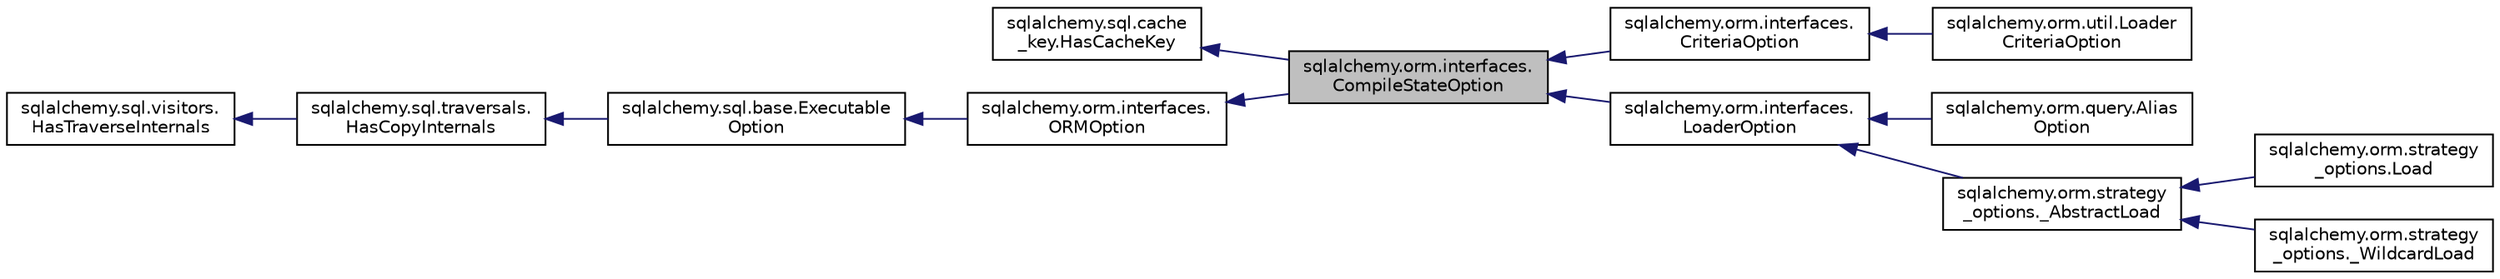 digraph "sqlalchemy.orm.interfaces.CompileStateOption"
{
 // LATEX_PDF_SIZE
  edge [fontname="Helvetica",fontsize="10",labelfontname="Helvetica",labelfontsize="10"];
  node [fontname="Helvetica",fontsize="10",shape=record];
  rankdir="LR";
  Node1 [label="sqlalchemy.orm.interfaces.\lCompileStateOption",height=0.2,width=0.4,color="black", fillcolor="grey75", style="filled", fontcolor="black",tooltip=" "];
  Node2 -> Node1 [dir="back",color="midnightblue",fontsize="10",style="solid",fontname="Helvetica"];
  Node2 [label="sqlalchemy.sql.cache\l_key.HasCacheKey",height=0.2,width=0.4,color="black", fillcolor="white", style="filled",URL="$classsqlalchemy_1_1sql_1_1cache__key_1_1HasCacheKey.html",tooltip=" "];
  Node3 -> Node1 [dir="back",color="midnightblue",fontsize="10",style="solid",fontname="Helvetica"];
  Node3 [label="sqlalchemy.orm.interfaces.\lORMOption",height=0.2,width=0.4,color="black", fillcolor="white", style="filled",URL="$classsqlalchemy_1_1orm_1_1interfaces_1_1ORMOption.html",tooltip=" "];
  Node4 -> Node3 [dir="back",color="midnightblue",fontsize="10",style="solid",fontname="Helvetica"];
  Node4 [label="sqlalchemy.sql.base.Executable\lOption",height=0.2,width=0.4,color="black", fillcolor="white", style="filled",URL="$classsqlalchemy_1_1sql_1_1base_1_1ExecutableOption.html",tooltip=" "];
  Node5 -> Node4 [dir="back",color="midnightblue",fontsize="10",style="solid",fontname="Helvetica"];
  Node5 [label="sqlalchemy.sql.traversals.\lHasCopyInternals",height=0.2,width=0.4,color="black", fillcolor="white", style="filled",URL="$classsqlalchemy_1_1sql_1_1traversals_1_1HasCopyInternals.html",tooltip=" "];
  Node6 -> Node5 [dir="back",color="midnightblue",fontsize="10",style="solid",fontname="Helvetica"];
  Node6 [label="sqlalchemy.sql.visitors.\lHasTraverseInternals",height=0.2,width=0.4,color="black", fillcolor="white", style="filled",URL="$classsqlalchemy_1_1sql_1_1visitors_1_1HasTraverseInternals.html",tooltip=" "];
  Node1 -> Node7 [dir="back",color="midnightblue",fontsize="10",style="solid",fontname="Helvetica"];
  Node7 [label="sqlalchemy.orm.interfaces.\lCriteriaOption",height=0.2,width=0.4,color="black", fillcolor="white", style="filled",URL="$classsqlalchemy_1_1orm_1_1interfaces_1_1CriteriaOption.html",tooltip=" "];
  Node7 -> Node8 [dir="back",color="midnightblue",fontsize="10",style="solid",fontname="Helvetica"];
  Node8 [label="sqlalchemy.orm.util.Loader\lCriteriaOption",height=0.2,width=0.4,color="black", fillcolor="white", style="filled",URL="$classsqlalchemy_1_1orm_1_1util_1_1LoaderCriteriaOption.html",tooltip=" "];
  Node1 -> Node9 [dir="back",color="midnightblue",fontsize="10",style="solid",fontname="Helvetica"];
  Node9 [label="sqlalchemy.orm.interfaces.\lLoaderOption",height=0.2,width=0.4,color="black", fillcolor="white", style="filled",URL="$classsqlalchemy_1_1orm_1_1interfaces_1_1LoaderOption.html",tooltip=" "];
  Node9 -> Node10 [dir="back",color="midnightblue",fontsize="10",style="solid",fontname="Helvetica"];
  Node10 [label="sqlalchemy.orm.query.Alias\lOption",height=0.2,width=0.4,color="black", fillcolor="white", style="filled",URL="$classsqlalchemy_1_1orm_1_1query_1_1AliasOption.html",tooltip=" "];
  Node9 -> Node11 [dir="back",color="midnightblue",fontsize="10",style="solid",fontname="Helvetica"];
  Node11 [label="sqlalchemy.orm.strategy\l_options._AbstractLoad",height=0.2,width=0.4,color="black", fillcolor="white", style="filled",URL="$classsqlalchemy_1_1orm_1_1strategy__options_1_1__AbstractLoad.html",tooltip=" "];
  Node11 -> Node12 [dir="back",color="midnightblue",fontsize="10",style="solid",fontname="Helvetica"];
  Node12 [label="sqlalchemy.orm.strategy\l_options.Load",height=0.2,width=0.4,color="black", fillcolor="white", style="filled",URL="$classsqlalchemy_1_1orm_1_1strategy__options_1_1Load.html",tooltip=" "];
  Node11 -> Node13 [dir="back",color="midnightblue",fontsize="10",style="solid",fontname="Helvetica"];
  Node13 [label="sqlalchemy.orm.strategy\l_options._WildcardLoad",height=0.2,width=0.4,color="black", fillcolor="white", style="filled",URL="$classsqlalchemy_1_1orm_1_1strategy__options_1_1__WildcardLoad.html",tooltip=" "];
}

